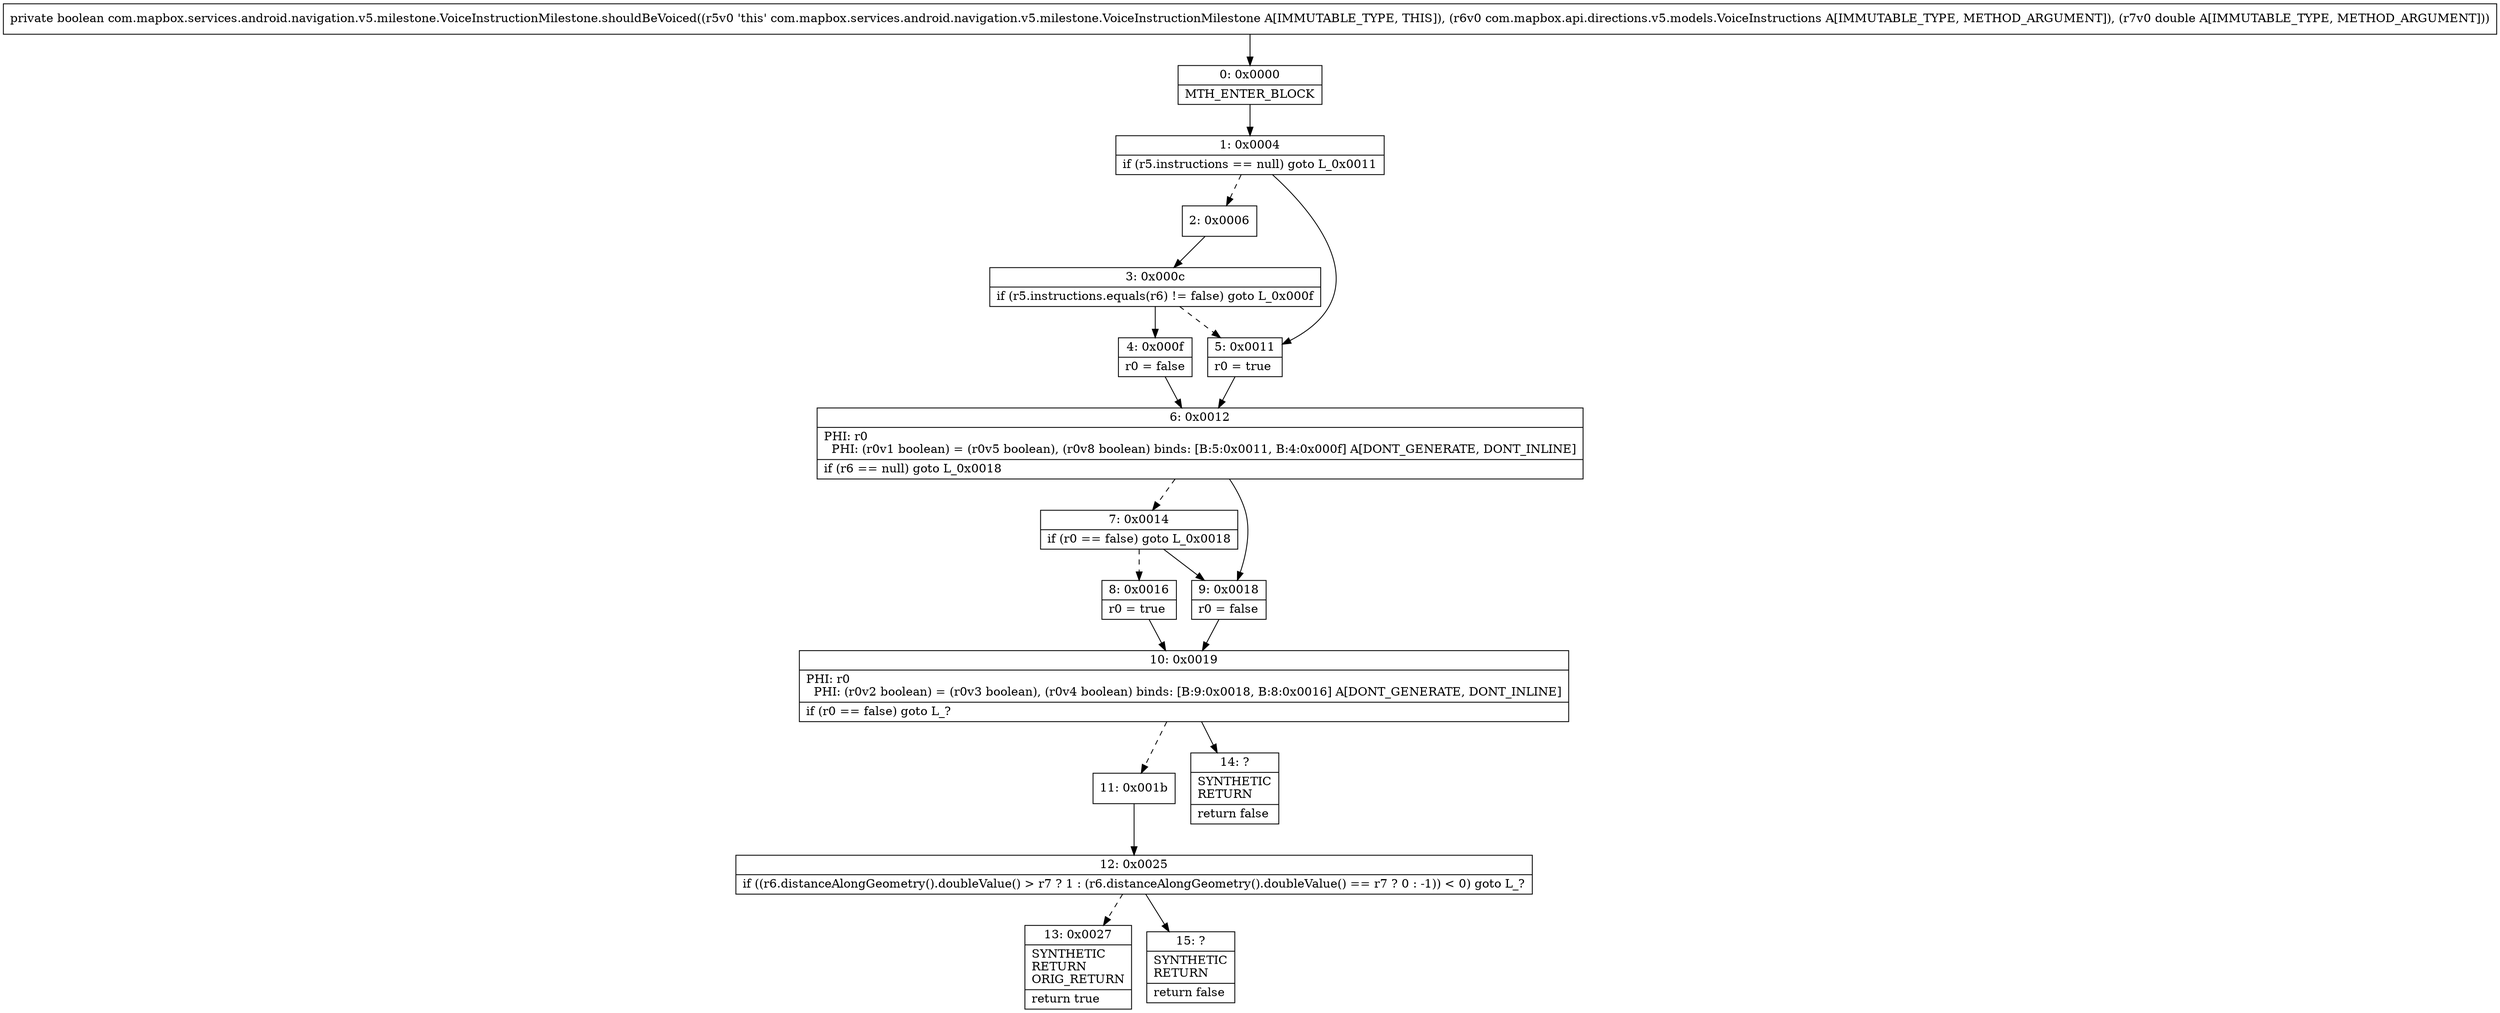 digraph "CFG forcom.mapbox.services.android.navigation.v5.milestone.VoiceInstructionMilestone.shouldBeVoiced(Lcom\/mapbox\/api\/directions\/v5\/models\/VoiceInstructions;D)Z" {
Node_0 [shape=record,label="{0\:\ 0x0000|MTH_ENTER_BLOCK\l}"];
Node_1 [shape=record,label="{1\:\ 0x0004|if (r5.instructions == null) goto L_0x0011\l}"];
Node_2 [shape=record,label="{2\:\ 0x0006}"];
Node_3 [shape=record,label="{3\:\ 0x000c|if (r5.instructions.equals(r6) != false) goto L_0x000f\l}"];
Node_4 [shape=record,label="{4\:\ 0x000f|r0 = false\l}"];
Node_5 [shape=record,label="{5\:\ 0x0011|r0 = true\l}"];
Node_6 [shape=record,label="{6\:\ 0x0012|PHI: r0 \l  PHI: (r0v1 boolean) = (r0v5 boolean), (r0v8 boolean) binds: [B:5:0x0011, B:4:0x000f] A[DONT_GENERATE, DONT_INLINE]\l|if (r6 == null) goto L_0x0018\l}"];
Node_7 [shape=record,label="{7\:\ 0x0014|if (r0 == false) goto L_0x0018\l}"];
Node_8 [shape=record,label="{8\:\ 0x0016|r0 = true\l}"];
Node_9 [shape=record,label="{9\:\ 0x0018|r0 = false\l}"];
Node_10 [shape=record,label="{10\:\ 0x0019|PHI: r0 \l  PHI: (r0v2 boolean) = (r0v3 boolean), (r0v4 boolean) binds: [B:9:0x0018, B:8:0x0016] A[DONT_GENERATE, DONT_INLINE]\l|if (r0 == false) goto L_?\l}"];
Node_11 [shape=record,label="{11\:\ 0x001b}"];
Node_12 [shape=record,label="{12\:\ 0x0025|if ((r6.distanceAlongGeometry().doubleValue() \> r7 ? 1 : (r6.distanceAlongGeometry().doubleValue() == r7 ? 0 : \-1)) \< 0) goto L_?\l}"];
Node_13 [shape=record,label="{13\:\ 0x0027|SYNTHETIC\lRETURN\lORIG_RETURN\l|return true\l}"];
Node_14 [shape=record,label="{14\:\ ?|SYNTHETIC\lRETURN\l|return false\l}"];
Node_15 [shape=record,label="{15\:\ ?|SYNTHETIC\lRETURN\l|return false\l}"];
MethodNode[shape=record,label="{private boolean com.mapbox.services.android.navigation.v5.milestone.VoiceInstructionMilestone.shouldBeVoiced((r5v0 'this' com.mapbox.services.android.navigation.v5.milestone.VoiceInstructionMilestone A[IMMUTABLE_TYPE, THIS]), (r6v0 com.mapbox.api.directions.v5.models.VoiceInstructions A[IMMUTABLE_TYPE, METHOD_ARGUMENT]), (r7v0 double A[IMMUTABLE_TYPE, METHOD_ARGUMENT])) }"];
MethodNode -> Node_0;
Node_0 -> Node_1;
Node_1 -> Node_2[style=dashed];
Node_1 -> Node_5;
Node_2 -> Node_3;
Node_3 -> Node_4;
Node_3 -> Node_5[style=dashed];
Node_4 -> Node_6;
Node_5 -> Node_6;
Node_6 -> Node_7[style=dashed];
Node_6 -> Node_9;
Node_7 -> Node_8[style=dashed];
Node_7 -> Node_9;
Node_8 -> Node_10;
Node_9 -> Node_10;
Node_10 -> Node_11[style=dashed];
Node_10 -> Node_14;
Node_11 -> Node_12;
Node_12 -> Node_13[style=dashed];
Node_12 -> Node_15;
}


